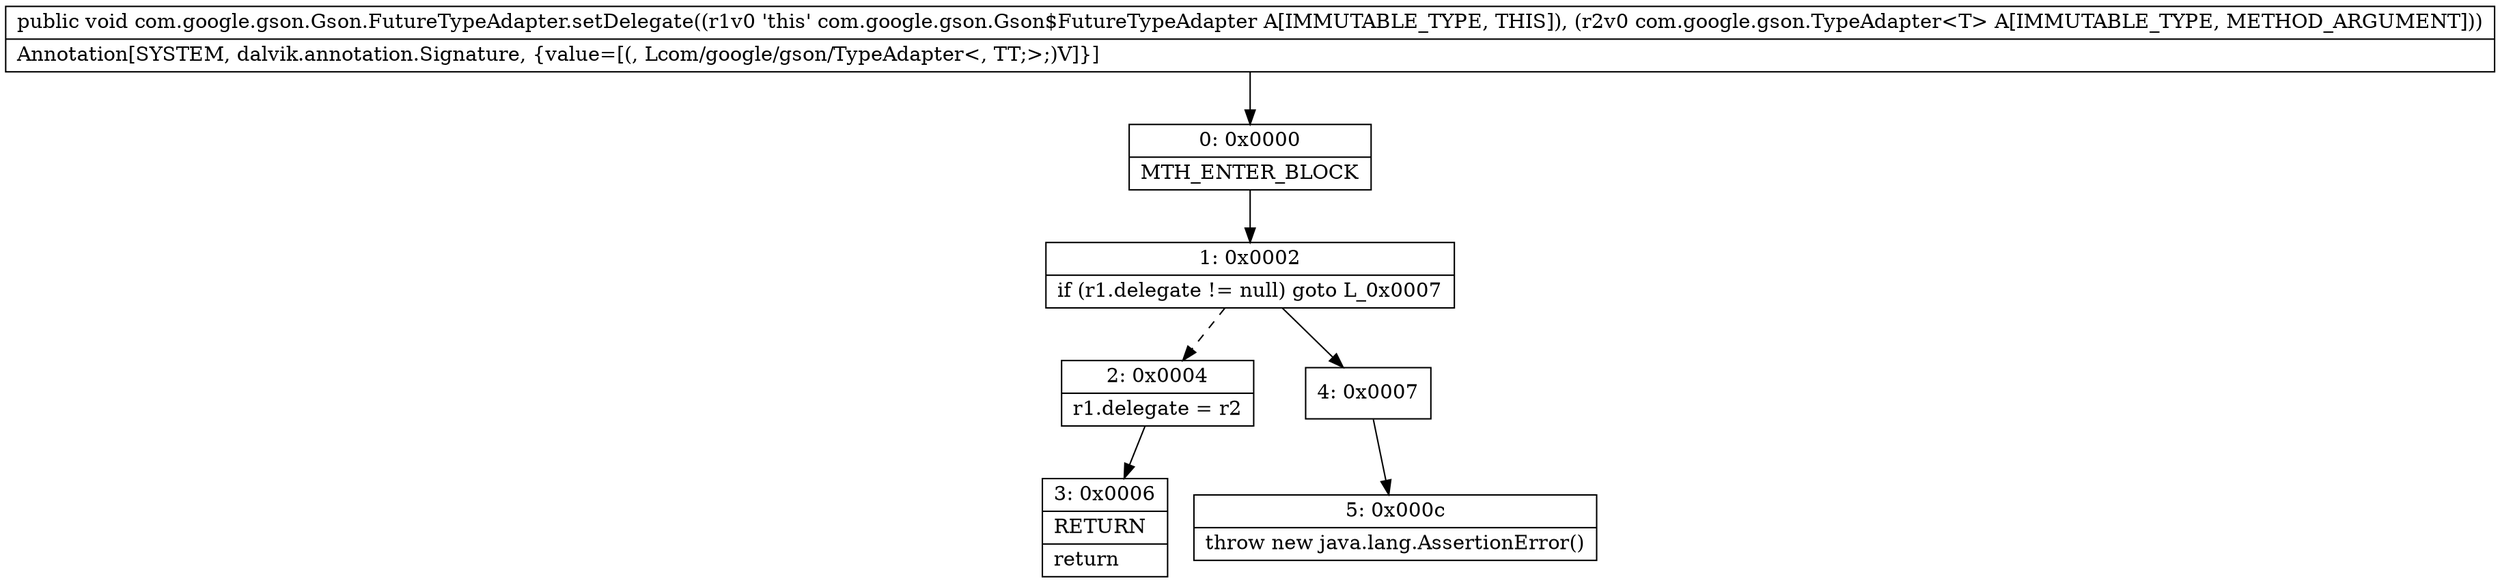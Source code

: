 digraph "CFG forcom.google.gson.Gson.FutureTypeAdapter.setDelegate(Lcom\/google\/gson\/TypeAdapter;)V" {
Node_0 [shape=record,label="{0\:\ 0x0000|MTH_ENTER_BLOCK\l}"];
Node_1 [shape=record,label="{1\:\ 0x0002|if (r1.delegate != null) goto L_0x0007\l}"];
Node_2 [shape=record,label="{2\:\ 0x0004|r1.delegate = r2\l}"];
Node_3 [shape=record,label="{3\:\ 0x0006|RETURN\l|return\l}"];
Node_4 [shape=record,label="{4\:\ 0x0007}"];
Node_5 [shape=record,label="{5\:\ 0x000c|throw new java.lang.AssertionError()\l}"];
MethodNode[shape=record,label="{public void com.google.gson.Gson.FutureTypeAdapter.setDelegate((r1v0 'this' com.google.gson.Gson$FutureTypeAdapter A[IMMUTABLE_TYPE, THIS]), (r2v0 com.google.gson.TypeAdapter\<T\> A[IMMUTABLE_TYPE, METHOD_ARGUMENT]))  | Annotation[SYSTEM, dalvik.annotation.Signature, \{value=[(, Lcom\/google\/gson\/TypeAdapter\<, TT;\>;)V]\}]\l}"];
MethodNode -> Node_0;
Node_0 -> Node_1;
Node_1 -> Node_2[style=dashed];
Node_1 -> Node_4;
Node_2 -> Node_3;
Node_4 -> Node_5;
}

